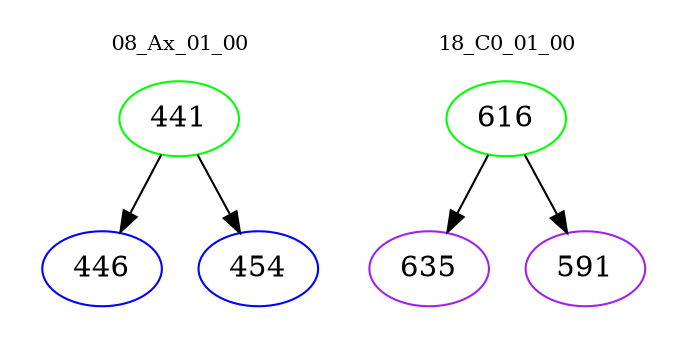 digraph{
subgraph cluster_0 {
color = white
label = "08_Ax_01_00";
fontsize=10;
T0_441 [label="441", color="green"]
T0_441 -> T0_446 [color="black"]
T0_446 [label="446", color="blue"]
T0_441 -> T0_454 [color="black"]
T0_454 [label="454", color="blue"]
}
subgraph cluster_1 {
color = white
label = "18_C0_01_00";
fontsize=10;
T1_616 [label="616", color="green"]
T1_616 -> T1_635 [color="black"]
T1_635 [label="635", color="purple"]
T1_616 -> T1_591 [color="black"]
T1_591 [label="591", color="purple"]
}
}
